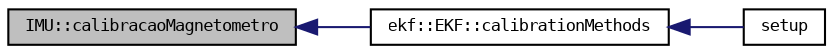 digraph "IMU::calibracaoMagnetometro"
{
  bgcolor="transparent";
  edge [fontname="DejaVuSansMono",fontsize="8",labelfontname="DejaVuSansMono",labelfontsize="8"];
  node [fontname="DejaVuSansMono",fontsize="8",shape=record];
  rankdir="LR";
  Node18 [label="IMU::calibracaoMagnetometro",height=0.2,width=0.4,color="black", fillcolor="grey75", style="filled", fontcolor="black"];
  Node18 -> Node19 [dir="back",color="midnightblue",fontsize="8",style="solid",fontname="DejaVuSansMono"];
  Node19 [label="ekf::EKF::calibrationMethods",height=0.2,width=0.4,color="black",URL="$classekf_1_1EKF.html#aecdea0922a84bc38cdd78e86657d6ae9"];
  Node19 -> Node20 [dir="back",color="midnightblue",fontsize="8",style="solid",fontname="DejaVuSansMono"];
  Node20 [label="setup",height=0.2,width=0.4,color="black",URL="$main_8cpp.html#a4fc01d736fe50cf5b977f755b675f11d"];
}
